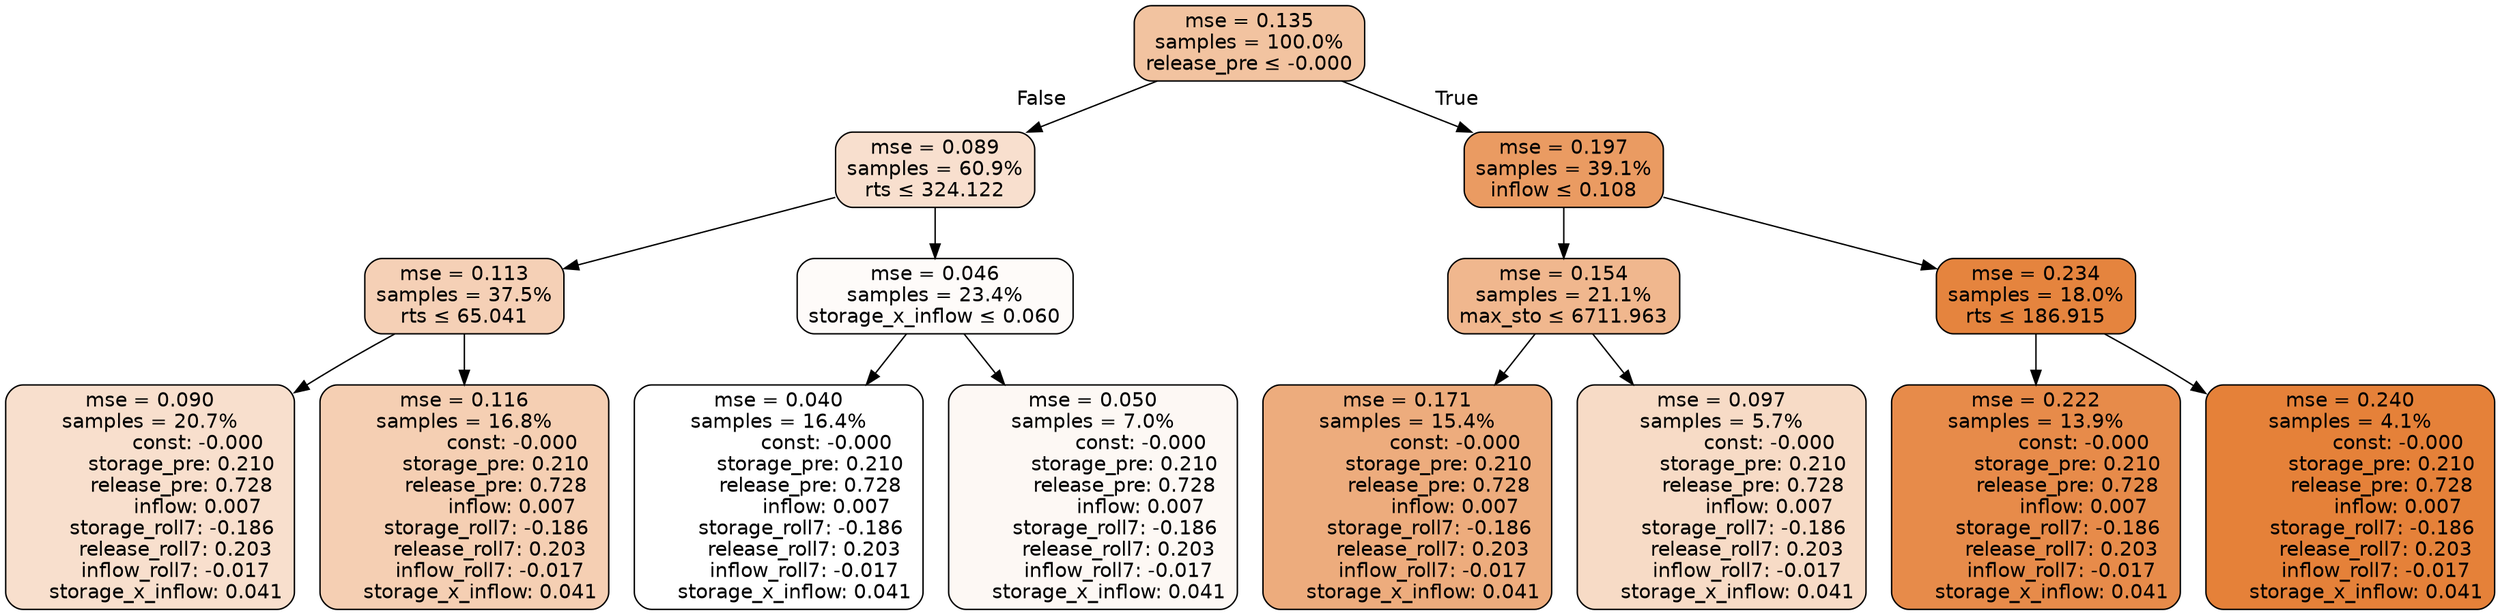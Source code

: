digraph tree {
node [shape=rectangle, style="filled, rounded", color="black", fontname=helvetica] ;
edge [fontname=helvetica] ;
	"0" [label="mse = 0.135
samples = 100.0%
release_pre &le; -0.000", fillcolor="#f2c3a0"]
	"1" [label="mse = 0.089
samples = 60.9%
rts &le; 324.122", fillcolor="#f8dfce"]
	"2" [label="mse = 0.113
samples = 37.5%
rts &le; 65.041", fillcolor="#f5d0b6"]
	"3" [label="mse = 0.090
samples = 20.7%
               const: -0.000
          storage_pre: 0.210
          release_pre: 0.728
               inflow: 0.007
       storage_roll7: -0.186
        release_roll7: 0.203
        inflow_roll7: -0.017
     storage_x_inflow: 0.041", fillcolor="#f8dfcd"]
	"4" [label="mse = 0.116
samples = 16.8%
               const: -0.000
          storage_pre: 0.210
          release_pre: 0.728
               inflow: 0.007
       storage_roll7: -0.186
        release_roll7: 0.203
        inflow_roll7: -0.017
     storage_x_inflow: 0.041", fillcolor="#f5cfb3"]
	"5" [label="mse = 0.046
samples = 23.4%
storage_x_inflow &le; 0.060", fillcolor="#fefbf9"]
	"6" [label="mse = 0.040
samples = 16.4%
               const: -0.000
          storage_pre: 0.210
          release_pre: 0.728
               inflow: 0.007
       storage_roll7: -0.186
        release_roll7: 0.203
        inflow_roll7: -0.017
     storage_x_inflow: 0.041", fillcolor="#ffffff"]
	"7" [label="mse = 0.050
samples = 7.0%
               const: -0.000
          storage_pre: 0.210
          release_pre: 0.728
               inflow: 0.007
       storage_roll7: -0.186
        release_roll7: 0.203
        inflow_roll7: -0.017
     storage_x_inflow: 0.041", fillcolor="#fdf8f4"]
	"8" [label="mse = 0.197
samples = 39.1%
inflow &le; 0.108", fillcolor="#ea9b62"]
	"9" [label="mse = 0.154
samples = 21.1%
max_sto &le; 6711.963", fillcolor="#f0b78e"]
	"10" [label="mse = 0.171
samples = 15.4%
               const: -0.000
          storage_pre: 0.210
          release_pre: 0.728
               inflow: 0.007
       storage_roll7: -0.186
        release_roll7: 0.203
        inflow_roll7: -0.017
     storage_x_inflow: 0.041", fillcolor="#edac7d"]
	"11" [label="mse = 0.097
samples = 5.7%
               const: -0.000
          storage_pre: 0.210
          release_pre: 0.728
               inflow: 0.007
       storage_roll7: -0.186
        release_roll7: 0.203
        inflow_roll7: -0.017
     storage_x_inflow: 0.041", fillcolor="#f7dbc6"]
	"12" [label="mse = 0.234
samples = 18.0%
rts &le; 186.915", fillcolor="#e5843e"]
	"13" [label="mse = 0.222
samples = 13.9%
               const: -0.000
          storage_pre: 0.210
          release_pre: 0.728
               inflow: 0.007
       storage_roll7: -0.186
        release_roll7: 0.203
        inflow_roll7: -0.017
     storage_x_inflow: 0.041", fillcolor="#e78b4a"]
	"14" [label="mse = 0.240
samples = 4.1%
               const: -0.000
          storage_pre: 0.210
          release_pre: 0.728
               inflow: 0.007
       storage_roll7: -0.186
        release_roll7: 0.203
        inflow_roll7: -0.017
     storage_x_inflow: 0.041", fillcolor="#e58139"]

	"0" -> "1" [labeldistance=2.5, labelangle=45, headlabel="False"]
	"1" -> "2"
	"2" -> "3"
	"2" -> "4"
	"1" -> "5"
	"5" -> "6"
	"5" -> "7"
	"0" -> "8" [labeldistance=2.5, labelangle=-45, headlabel="True"]
	"8" -> "9"
	"9" -> "10"
	"9" -> "11"
	"8" -> "12"
	"12" -> "13"
	"12" -> "14"
}